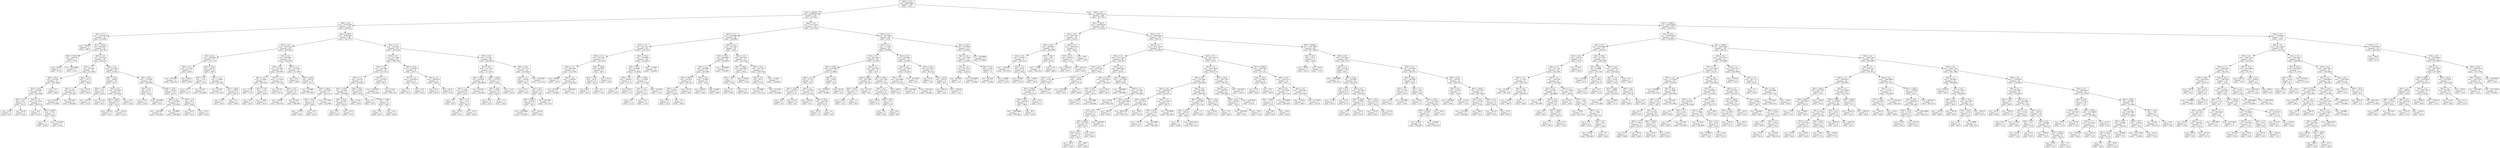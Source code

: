 digraph Tree {
node [shape=box] ;
0 [label="X[4] <= 2.0\nmse = 48006.6667\nsamples = 759\nvalue = 379.0"] ;
1 [label="X[1] <= 5500.0\nmse = 20280.0516\nsamples = 270\nvalue = 237.063"] ;
0 -> 1 [labeldistance=2.5, labelangle=45, headlabel="True"] ;
2 [label="X[0] <= 2.0\nmse = 7774.6767\nsamples = 151\nvalue = 340.8411"] ;
1 -> 2 ;
3 [label="X[1] <= 5.5\nmse = 1439.1093\nsamples = 53\nvalue = 413.8491"] ;
2 -> 3 ;
4 [label="mse = 380.25\nsamples = 2\nvalue = 288.5"] ;
3 -> 4 ;
5 [label="X[1] <= 550.0\nmse = 840.2976\nsamples = 51\nvalue = 418.7647"] ;
3 -> 5 ;
6 [label="X[5] <= 505.0\nmse = 2043.44\nsamples = 5\nvalue = 379.6"] ;
5 -> 6 ;
7 [label="mse = 90.25\nsamples = 2\nvalue = 416.5"] ;
6 -> 7 ;
8 [label="mse = 1832.6667\nsamples = 3\nvalue = 355.0"] ;
6 -> 8 ;
9 [label="X[3] <= 2.5\nmse = 524.6734\nsamples = 46\nvalue = 423.0217"] ;
5 -> 9 ;
10 [label="X[3] <= 1.5\nmse = 607.093\nsamples = 21\nvalue = 411.0476"] ;
9 -> 10 ;
11 [label="X[2] <= 55.0\nmse = 203.929\nsamples = 13\nvalue = 427.3846"] ;
10 -> 11 ;
12 [label="X[5] <= 55.0\nmse = 148.0496\nsamples = 11\nvalue = 423.6364"] ;
11 -> 12 ;
13 [label="X[2] <= 2.5\nmse = 24.5\nsamples = 4\nvalue = 415.0"] ;
12 -> 13 ;
14 [label="mse = 6.25\nsamples = 2\nvalue = 415.5"] ;
13 -> 14 ;
15 [label="mse = 42.25\nsamples = 2\nvalue = 414.5"] ;
13 -> 15 ;
16 [label="X[2] <= 1.5\nmse = 151.6735\nsamples = 7\nvalue = 428.5714"] ;
12 -> 16 ;
17 [label="mse = 16.0\nsamples = 2\nvalue = 413.0"] ;
16 -> 17 ;
18 [label="X[5] <= 550.0\nmse = 70.16\nsamples = 5\nvalue = 434.8"] ;
16 -> 18 ;
19 [label="mse = 1.0\nsamples = 2\nvalue = 436.0"] ;
18 -> 19 ;
20 [label="mse = 114.6667\nsamples = 3\nvalue = 434.0"] ;
18 -> 20 ;
21 [label="mse = 9.0\nsamples = 2\nvalue = 448.0"] ;
11 -> 21 ;
22 [label="X[2] <= 6.5\nmse = 123.75\nsamples = 8\nvalue = 384.5"] ;
10 -> 22 ;
23 [label="X[2] <= 1.5\nmse = 44.4722\nsamples = 6\nvalue = 379.1667"] ;
22 -> 23 ;
24 [label="mse = 8.2222\nsamples = 3\nvalue = 373.6667"] ;
23 -> 24 ;
25 [label="mse = 20.2222\nsamples = 3\nvalue = 384.6667"] ;
23 -> 25 ;
26 [label="mse = 20.25\nsamples = 2\nvalue = 400.5"] ;
22 -> 26 ;
27 [label="X[2] <= 2.5\nmse = 233.8336\nsamples = 25\nvalue = 433.08"] ;
9 -> 27 ;
28 [label="X[5] <= 55.0\nmse = 194.81\nsamples = 10\nvalue = 421.7"] ;
27 -> 28 ;
29 [label="X[2] <= 1.5\nmse = 152.5\nsamples = 4\nvalue = 429.0"] ;
28 -> 29 ;
30 [label="mse = 110.25\nsamples = 2\nvalue = 435.5"] ;
29 -> 30 ;
31 [label="mse = 110.25\nsamples = 2\nvalue = 422.5"] ;
29 -> 31 ;
32 [label="X[3] <= 4.5\nmse = 163.8056\nsamples = 6\nvalue = 416.8333"] ;
28 -> 32 ;
33 [label="X[5] <= 550.0\nmse = 226.25\nsamples = 4\nvalue = 414.5"] ;
32 -> 33 ;
34 [label="mse = 240.25\nsamples = 2\nvalue = 415.5"] ;
33 -> 34 ;
35 [label="mse = 210.25\nsamples = 2\nvalue = 413.5"] ;
33 -> 35 ;
36 [label="mse = 6.25\nsamples = 2\nvalue = 421.5"] ;
32 -> 36 ;
37 [label="X[5] <= 55.0\nmse = 115.9556\nsamples = 15\nvalue = 440.6667"] ;
27 -> 37 ;
38 [label="X[2] <= 6.5\nmse = 94.16\nsamples = 5\nvalue = 435.2"] ;
37 -> 38 ;
39 [label="mse = 0.25\nsamples = 2\nvalue = 438.5"] ;
38 -> 39 ;
40 [label="mse = 144.6667\nsamples = 3\nvalue = 433.0"] ;
38 -> 40 ;
41 [label="X[2] <= 55.0\nmse = 104.44\nsamples = 10\nvalue = 443.4"] ;
37 -> 41 ;
42 [label="X[3] <= 4.5\nmse = 139.5556\nsamples = 6\nvalue = 441.6667"] ;
41 -> 42 ;
43 [label="mse = 156.2222\nsamples = 3\nvalue = 434.6667"] ;
42 -> 43 ;
44 [label="mse = 24.8889\nsamples = 3\nvalue = 448.6667"] ;
42 -> 44 ;
45 [label="X[3] <= 4.5\nmse = 40.5\nsamples = 4\nvalue = 446.0"] ;
41 -> 45 ;
46 [label="mse = 20.25\nsamples = 2\nvalue = 451.5"] ;
45 -> 46 ;
47 [label="mse = 0.25\nsamples = 2\nvalue = 440.5"] ;
45 -> 47 ;
48 [label="X[1] <= 550.0\nmse = 6759.4337\nsamples = 98\nvalue = 301.3571"] ;
2 -> 48 ;
49 [label="X[1] <= 6.0\nmse = 2703.5222\nsamples = 44\nvalue = 369.5227"] ;
48 -> 49 ;
50 [label="X[2] <= 6.5\nmse = 1888.692\nsamples = 17\nvalue = 317.1176"] ;
49 -> 50 ;
51 [label="X[3] <= 2.5\nmse = 2115.84\nsamples = 5\nvalue = 366.6"] ;
50 -> 51 ;
52 [label="mse = 67.5556\nsamples = 3\nvalue = 340.3333"] ;
51 -> 52 ;
53 [label="mse = 2601.0\nsamples = 2\nvalue = 406.0"] ;
51 -> 53 ;
54 [label="X[2] <= 55.0\nmse = 348.75\nsamples = 12\nvalue = 296.5"] ;
50 -> 54 ;
55 [label="X[3] <= 2.5\nmse = 13.76\nsamples = 5\nvalue = 317.8"] ;
54 -> 55 ;
56 [label="mse = 9.0\nsamples = 2\nvalue = 315.0"] ;
55 -> 56 ;
57 [label="mse = 8.2222\nsamples = 3\nvalue = 319.6667"] ;
55 -> 57 ;
58 [label="X[1] <= 1.5\nmse = 32.4898\nsamples = 7\nvalue = 281.2857"] ;
54 -> 58 ;
59 [label="mse = 6.2222\nsamples = 3\nvalue = 275.3333"] ;
58 -> 59 ;
60 [label="X[5] <= 550.0\nmse = 5.6875\nsamples = 4\nvalue = 285.75"] ;
58 -> 60 ;
61 [label="mse = 0.25\nsamples = 2\nvalue = 283.5"] ;
60 -> 61 ;
62 [label="mse = 1.0\nsamples = 2\nvalue = 288.0"] ;
60 -> 62 ;
63 [label="X[2] <= 6.5\nmse = 398.6941\nsamples = 27\nvalue = 402.5185"] ;
49 -> 63 ;
64 [label="X[3] <= 2.5\nmse = 130.7822\nsamples = 15\nvalue = 390.4667"] ;
63 -> 64 ;
65 [label="X[2] <= 1.5\nmse = 25.3469\nsamples = 7\nvalue = 382.2857"] ;
64 -> 65 ;
66 [label="mse = 12.25\nsamples = 2\nvalue = 376.5"] ;
65 -> 66 ;
67 [label="X[1] <= 55.0\nmse = 11.84\nsamples = 5\nvalue = 384.6"] ;
65 -> 67 ;
68 [label="mse = 4.0\nsamples = 2\nvalue = 381.0"] ;
67 -> 68 ;
69 [label="mse = 2.6667\nsamples = 3\nvalue = 387.0"] ;
67 -> 69 ;
70 [label="X[2] <= 1.5\nmse = 113.2344\nsamples = 8\nvalue = 397.625"] ;
64 -> 70 ;
71 [label="mse = 42.25\nsamples = 2\nvalue = 381.5"] ;
70 -> 71 ;
72 [label="X[2] <= 2.5\nmse = 21.3333\nsamples = 6\nvalue = 403.0"] ;
70 -> 72 ;
73 [label="mse = 9.5556\nsamples = 3\nvalue = 399.3333"] ;
72 -> 73 ;
74 [label="mse = 6.2222\nsamples = 3\nvalue = 406.6667"] ;
72 -> 74 ;
75 [label="X[3] <= 1.5\nmse = 325.0764\nsamples = 12\nvalue = 417.5833"] ;
63 -> 75 ;
76 [label="mse = 25.0\nsamples = 2\nvalue = 398.0"] ;
75 -> 76 ;
77 [label="X[2] <= 55.0\nmse = 293.05\nsamples = 10\nvalue = 421.5"] ;
75 -> 77 ;
78 [label="mse = 14.8889\nsamples = 3\nvalue = 437.6667"] ;
77 -> 78 ;
79 [label="X[5] <= 550.0\nmse = 252.2449\nsamples = 7\nvalue = 414.5714"] ;
77 -> 79 ;
80 [label="X[5] <= 55.0\nmse = 72.25\nsamples = 4\nvalue = 408.5"] ;
79 -> 80 ;
81 [label="mse = 110.25\nsamples = 2\nvalue = 404.5"] ;
80 -> 81 ;
82 [label="mse = 2.25\nsamples = 2\nvalue = 412.5"] ;
80 -> 82 ;
83 [label="mse = 377.5556\nsamples = 3\nvalue = 422.6667"] ;
79 -> 83 ;
84 [label="X[3] <= 2.5\nmse = 3193.225\nsamples = 54\nvalue = 245.8148"] ;
48 -> 84 ;
85 [label="X[2] <= 6.5\nmse = 2723.3861\nsamples = 26\nvalue = 288.1923"] ;
84 -> 85 ;
86 [label="X[2] <= 2.5\nmse = 142.7562\nsamples = 18\nvalue = 257.7222"] ;
85 -> 86 ;
87 [label="X[3] <= 1.5\nmse = 32.4722\nsamples = 12\nvalue = 252.8333"] ;
86 -> 87 ;
88 [label="X[5] <= 550.0\nmse = 42.2222\nsamples = 6\nvalue = 255.6667"] ;
87 -> 88 ;
89 [label="X[5] <= 55.0\nmse = 28.1875\nsamples = 4\nvalue = 258.25"] ;
88 -> 89 ;
90 [label="mse = 25.0\nsamples = 2\nvalue = 259.0"] ;
89 -> 90 ;
91 [label="mse = 30.25\nsamples = 2\nvalue = 257.5"] ;
89 -> 91 ;
92 [label="mse = 30.25\nsamples = 2\nvalue = 250.5"] ;
88 -> 92 ;
93 [label="X[5] <= 55.0\nmse = 6.6667\nsamples = 6\nvalue = 250.0"] ;
87 -> 93 ;
94 [label="mse = 4.0\nsamples = 2\nvalue = 253.0"] ;
93 -> 94 ;
95 [label="X[5] <= 550.0\nmse = 1.25\nsamples = 4\nvalue = 248.5"] ;
93 -> 95 ;
96 [label="mse = 0.25\nsamples = 2\nvalue = 247.5"] ;
95 -> 96 ;
97 [label="mse = 0.25\nsamples = 2\nvalue = 249.5"] ;
95 -> 97 ;
98 [label="X[3] <= 1.5\nmse = 219.9167\nsamples = 6\nvalue = 267.5"] ;
86 -> 98 ;
99 [label="mse = 184.2222\nsamples = 3\nvalue = 278.6667"] ;
98 -> 99 ;
100 [label="mse = 6.2222\nsamples = 3\nvalue = 256.3333"] ;
98 -> 100 ;
101 [label="X[2] <= 55.0\nmse = 1740.6875\nsamples = 8\nvalue = 356.75"] ;
85 -> 101 ;
102 [label="X[3] <= 1.5\nmse = 1044.6875\nsamples = 4\nvalue = 324.75"] ;
101 -> 102 ;
103 [label="mse = 9.0\nsamples = 2\nvalue = 357.0"] ;
102 -> 103 ;
104 [label="mse = 0.25\nsamples = 2\nvalue = 292.5"] ;
102 -> 104 ;
105 [label="X[3] <= 1.5\nmse = 388.6875\nsamples = 4\nvalue = 388.75"] ;
101 -> 105 ;
106 [label="mse = 81.0\nsamples = 2\nvalue = 407.0"] ;
105 -> 106 ;
107 [label="mse = 30.25\nsamples = 2\nvalue = 370.5"] ;
105 -> 107 ;
108 [label="X[3] <= 4.5\nmse = 413.463\nsamples = 28\nvalue = 206.4643"] ;
84 -> 108 ;
109 [label="X[2] <= 6.5\nmse = 133.7156\nsamples = 15\nvalue = 217.5333"] ;
108 -> 109 ;
110 [label="X[5] <= 550.0\nmse = 64.5432\nsamples = 9\nvalue = 209.8889"] ;
109 -> 110 ;
111 [label="X[2] <= 1.5\nmse = 53.6667\nsamples = 6\nvalue = 207.0"] ;
110 -> 111 ;
112 [label="mse = 1.0\nsamples = 2\nvalue = 210.0"] ;
111 -> 112 ;
113 [label="X[2] <= 2.5\nmse = 73.25\nsamples = 4\nvalue = 205.5"] ;
111 -> 113 ;
114 [label="mse = 42.25\nsamples = 2\nvalue = 201.5"] ;
113 -> 114 ;
115 [label="mse = 72.25\nsamples = 2\nvalue = 209.5"] ;
113 -> 115 ;
116 [label="mse = 36.2222\nsamples = 3\nvalue = 215.6667"] ;
110 -> 116 ;
117 [label="X[5] <= 550.0\nmse = 18.3333\nsamples = 6\nvalue = 229.0"] ;
109 -> 117 ;
118 [label="X[2] <= 55.0\nmse = 12.1875\nsamples = 4\nvalue = 226.75"] ;
117 -> 118 ;
119 [label="mse = 2.25\nsamples = 2\nvalue = 223.5"] ;
118 -> 119 ;
120 [label="mse = 1.0\nsamples = 2\nvalue = 230.0"] ;
118 -> 120 ;
121 [label="mse = 0.25\nsamples = 2\nvalue = 233.5"] ;
117 -> 121 ;
122 [label="X[2] <= 55.0\nmse = 431.7515\nsamples = 13\nvalue = 193.6923"] ;
108 -> 122 ;
123 [label="X[2] <= 1.5\nmse = 320.89\nsamples = 10\nvalue = 188.1"] ;
122 -> 123 ;
124 [label="mse = 6.25\nsamples = 2\nvalue = 178.5"] ;
123 -> 124 ;
125 [label="X[2] <= 6.5\nmse = 370.75\nsamples = 8\nvalue = 190.5"] ;
123 -> 125 ;
126 [label="X[5] <= 550.0\nmse = 435.44\nsamples = 5\nvalue = 195.4"] ;
125 -> 126 ;
127 [label="mse = 602.8889\nsamples = 3\nvalue = 192.6667"] ;
126 -> 127 ;
128 [label="mse = 156.25\nsamples = 2\nvalue = 199.5"] ;
126 -> 128 ;
129 [label="mse = 156.2222\nsamples = 3\nvalue = 182.3333"] ;
125 -> 129 ;
130 [label="mse = 349.5556\nsamples = 3\nvalue = 212.3333"] ;
122 -> 130 ;
131 [label="X[0] <= 2.0\nmse = 5141.3276\nsamples = 119\nvalue = 105.3782"] ;
1 -> 131 ;
132 [label="X[3] <= 2.5\nmse = 1492.8802\nsamples = 59\nvalue = 168.9661"] ;
131 -> 132 ;
133 [label="X[3] <= 1.5\nmse = 439.3175\nsamples = 29\nvalue = 138.3103"] ;
132 -> 133 ;
134 [label="X[2] <= 6.5\nmse = 169.3156\nsamples = 15\nvalue = 155.1333"] ;
133 -> 134 ;
135 [label="X[2] <= 1.5\nmse = 188.2469\nsamples = 9\nvalue = 151.5556"] ;
134 -> 135 ;
136 [label="mse = 8.6667\nsamples = 3\nvalue = 163.0"] ;
135 -> 136 ;
137 [label="X[2] <= 2.5\nmse = 179.8056\nsamples = 6\nvalue = 145.8333"] ;
135 -> 137 ;
138 [label="mse = 8.2222\nsamples = 3\nvalue = 150.6667"] ;
137 -> 138 ;
139 [label="mse = 304.6667\nsamples = 3\nvalue = 141.0"] ;
137 -> 139 ;
140 [label="X[5] <= 550.0\nmse = 92.9167\nsamples = 6\nvalue = 160.5"] ;
134 -> 140 ;
141 [label="X[2] <= 55.0\nmse = 54.25\nsamples = 4\nvalue = 165.5"] ;
140 -> 141 ;
142 [label="mse = 64.0\nsamples = 2\nvalue = 161.0"] ;
141 -> 142 ;
143 [label="mse = 4.0\nsamples = 2\nvalue = 170.0"] ;
141 -> 143 ;
144 [label="mse = 20.25\nsamples = 2\nvalue = 150.5"] ;
140 -> 144 ;
145 [label="X[2] <= 55.0\nmse = 100.4898\nsamples = 14\nvalue = 120.2857"] ;
133 -> 145 ;
146 [label="X[5] <= 55.0\nmse = 29.9669\nsamples = 11\nvalue = 115.8182"] ;
145 -> 146 ;
147 [label="X[2] <= 2.5\nmse = 28.6875\nsamples = 4\nvalue = 117.75"] ;
146 -> 147 ;
148 [label="mse = 1.0\nsamples = 2\nvalue = 118.0"] ;
147 -> 148 ;
149 [label="mse = 56.25\nsamples = 2\nvalue = 117.5"] ;
147 -> 149 ;
150 [label="X[5] <= 550.0\nmse = 27.3469\nsamples = 7\nvalue = 114.7143"] ;
146 -> 150 ;
151 [label="X[2] <= 2.5\nmse = 21.1875\nsamples = 4\nvalue = 115.25"] ;
150 -> 151 ;
152 [label="mse = 4.0\nsamples = 2\nvalue = 111.0"] ;
151 -> 152 ;
153 [label="mse = 2.25\nsamples = 2\nvalue = 119.5"] ;
151 -> 153 ;
154 [label="mse = 34.6667\nsamples = 3\nvalue = 114.0"] ;
150 -> 154 ;
155 [label="mse = 17.5556\nsamples = 3\nvalue = 136.6667"] ;
145 -> 155 ;
156 [label="X[3] <= 4.5\nmse = 724.7067\nsamples = 30\nvalue = 198.6"] ;
132 -> 156 ;
157 [label="X[2] <= 55.0\nmse = 288.6489\nsamples = 15\nvalue = 181.8667"] ;
156 -> 157 ;
158 [label="X[2] <= 2.5\nmse = 60.8889\nsamples = 12\nvalue = 187.6667"] ;
157 -> 158 ;
159 [label="X[5] <= 550.0\nmse = 49.2222\nsamples = 6\nvalue = 182.3333"] ;
158 -> 159 ;
160 [label="X[2] <= 1.5\nmse = 8.6875\nsamples = 4\nvalue = 178.25"] ;
159 -> 160 ;
161 [label="mse = 2.25\nsamples = 2\nvalue = 176.5"] ;
160 -> 161 ;
162 [label="mse = 9.0\nsamples = 2\nvalue = 180.0"] ;
160 -> 162 ;
163 [label="mse = 30.25\nsamples = 2\nvalue = 190.5"] ;
159 -> 163 ;
164 [label="X[2] <= 6.5\nmse = 15.6667\nsamples = 6\nvalue = 193.0"] ;
158 -> 164 ;
165 [label="mse = 4.6667\nsamples = 3\nvalue = 190.0"] ;
164 -> 165 ;
166 [label="mse = 8.6667\nsamples = 3\nvalue = 196.0"] ;
164 -> 166 ;
167 [label="mse = 526.8889\nsamples = 3\nvalue = 158.6667"] ;
157 -> 167 ;
168 [label="X[2] <= 2.5\nmse = 600.7556\nsamples = 15\nvalue = 215.3333"] ;
156 -> 168 ;
169 [label="X[5] <= 550.0\nmse = 543.6667\nsamples = 6\nvalue = 194.0"] ;
168 -> 169 ;
170 [label="X[5] <= 55.0\nmse = 3.5\nsamples = 4\nvalue = 204.0"] ;
169 -> 170 ;
171 [label="mse = 0.25\nsamples = 2\nvalue = 202.5"] ;
170 -> 171 ;
172 [label="mse = 2.25\nsamples = 2\nvalue = 205.5"] ;
170 -> 172 ;
173 [label="mse = 1024.0\nsamples = 2\nvalue = 174.0"] ;
169 -> 173 ;
174 [label="X[2] <= 55.0\nmse = 133.1358\nsamples = 9\nvalue = 229.5556"] ;
168 -> 174 ;
175 [label="X[2] <= 6.5\nmse = 48.25\nsamples = 6\nvalue = 222.5"] ;
174 -> 175 ;
176 [label="mse = 22.8889\nsamples = 3\nvalue = 219.3333"] ;
175 -> 176 ;
177 [label="mse = 53.5556\nsamples = 3\nvalue = 225.6667"] ;
175 -> 177 ;
178 [label="mse = 4.2222\nsamples = 3\nvalue = 243.6667"] ;
174 -> 178 ;
179 [label="X[3] <= 4.5\nmse = 843.1608\nsamples = 60\nvalue = 42.85"] ;
131 -> 179 ;
180 [label="X[3] <= 2.5\nmse = 715.598\nsamples = 45\nvalue = 48.8444"] ;
179 -> 180 ;
181 [label="X[3] <= 1.5\nmse = 602.3822\nsamples = 30\nvalue = 52.5333"] ;
180 -> 181 ;
182 [label="X[5] <= 550.0\nmse = 576.1956\nsamples = 15\nvalue = 43.0667"] ;
181 -> 182 ;
183 [label="X[2] <= 2.5\nmse = 677.29\nsamples = 10\nvalue = 49.9"] ;
182 -> 183 ;
184 [label="X[5] <= 55.0\nmse = 128.1875\nsamples = 4\nvalue = 32.75"] ;
183 -> 184 ;
185 [label="mse = 64.0\nsamples = 2\nvalue = 41.0"] ;
184 -> 185 ;
186 [label="mse = 56.25\nsamples = 2\nvalue = 24.5"] ;
184 -> 186 ;
187 [label="X[2] <= 6.5\nmse = 716.5556\nsamples = 6\nvalue = 61.3333"] ;
183 -> 187 ;
188 [label="mse = 240.25\nsamples = 2\nvalue = 92.5"] ;
187 -> 188 ;
189 [label="X[2] <= 55.0\nmse = 226.1875\nsamples = 4\nvalue = 45.75"] ;
187 -> 189 ;
190 [label="mse = 42.25\nsamples = 2\nvalue = 31.5"] ;
189 -> 190 ;
191 [label="mse = 4.0\nsamples = 2\nvalue = 60.0"] ;
189 -> 191 ;
192 [label="X[2] <= 6.5\nmse = 93.84\nsamples = 5\nvalue = 29.4"] ;
182 -> 192 ;
193 [label="mse = 69.5556\nsamples = 3\nvalue = 32.6667"] ;
192 -> 193 ;
194 [label="mse = 90.25\nsamples = 2\nvalue = 24.5"] ;
192 -> 194 ;
195 [label="X[2] <= 2.5\nmse = 449.3333\nsamples = 15\nvalue = 62.0"] ;
181 -> 195 ;
196 [label="X[5] <= 550.0\nmse = 456.1389\nsamples = 6\nvalue = 69.1667"] ;
195 -> 196 ;
197 [label="X[5] <= 55.0\nmse = 122.75\nsamples = 4\nvalue = 81.5"] ;
196 -> 197 ;
198 [label="mse = 100.0\nsamples = 2\nvalue = 73.0"] ;
197 -> 198 ;
199 [label="mse = 1.0\nsamples = 2\nvalue = 90.0"] ;
197 -> 199 ;
200 [label="mse = 210.25\nsamples = 2\nvalue = 44.5"] ;
196 -> 200 ;
201 [label="X[5] <= 550.0\nmse = 387.7284\nsamples = 9\nvalue = 57.2222"] ;
195 -> 201 ;
202 [label="X[2] <= 6.5\nmse = 112.5556\nsamples = 6\nvalue = 54.3333"] ;
201 -> 202 ;
203 [label="mse = 100.0\nsamples = 2\nvalue = 61.0"] ;
202 -> 203 ;
204 [label="X[2] <= 55.0\nmse = 85.5\nsamples = 4\nvalue = 51.0"] ;
202 -> 204 ;
205 [label="mse = 9.0\nsamples = 2\nvalue = 44.0"] ;
204 -> 205 ;
206 [label="mse = 64.0\nsamples = 2\nvalue = 58.0"] ;
204 -> 206 ;
207 [label="mse = 888.0\nsamples = 3\nvalue = 63.0"] ;
201 -> 207 ;
208 [label="X[2] <= 6.5\nmse = 860.3822\nsamples = 15\nvalue = 41.4667"] ;
180 -> 208 ;
209 [label="X[2] <= 2.5\nmse = 537.7284\nsamples = 9\nvalue = 30.2222"] ;
208 -> 209 ;
210 [label="X[2] <= 1.5\nmse = 645.8889\nsamples = 6\nvalue = 35.3333"] ;
209 -> 210 ;
211 [label="mse = 650.6667\nsamples = 3\nvalue = 21.0"] ;
210 -> 211 ;
212 [label="mse = 230.2222\nsamples = 3\nvalue = 49.6667"] ;
210 -> 212 ;
213 [label="mse = 164.6667\nsamples = 3\nvalue = 20.0"] ;
209 -> 213 ;
214 [label="X[5] <= 55.0\nmse = 870.2222\nsamples = 6\nvalue = 58.3333"] ;
208 -> 214 ;
215 [label="mse = 64.0\nsamples = 2\nvalue = 78.0"] ;
214 -> 215 ;
216 [label="X[2] <= 55.0\nmse = 983.25\nsamples = 4\nvalue = 48.5"] ;
214 -> 216 ;
217 [label="mse = 506.25\nsamples = 2\nvalue = 38.5"] ;
216 -> 217 ;
218 [label="mse = 1260.25\nsamples = 2\nvalue = 58.5"] ;
216 -> 218 ;
219 [label="X[2] <= 55.0\nmse = 794.6489\nsamples = 15\nvalue = 24.8667"] ;
179 -> 219 ;
220 [label="X[2] <= 2.5\nmse = 347.1389\nsamples = 12\nvalue = 15.1667"] ;
219 -> 220 ;
221 [label="X[2] <= 1.5\nmse = 534.4722\nsamples = 6\nvalue = 22.8333"] ;
220 -> 221 ;
222 [label="mse = 60.6667\nsamples = 3\nvalue = 13.0"] ;
221 -> 222 ;
223 [label="mse = 814.8889\nsamples = 3\nvalue = 32.6667"] ;
221 -> 223 ;
224 [label="X[2] <= 6.5\nmse = 42.25\nsamples = 6\nvalue = 7.5"] ;
220 -> 224 ;
225 [label="mse = 28.2222\nsamples = 3\nvalue = 12.6667"] ;
224 -> 225 ;
226 [label="mse = 2.8889\nsamples = 3\nvalue = 2.3333"] ;
224 -> 226 ;
227 [label="mse = 702.8889\nsamples = 3\nvalue = 63.6667"] ;
219 -> 227 ;
228 [label="X[0] <= 2.0\nmse = 46050.3354\nsamples = 489\nvalue = 457.3701"] ;
0 -> 228 [labeldistance=2.5, labelangle=-45, headlabel="False"] ;
229 [label="X[1] <= 550.0\nmse = 16849.0554\nsamples = 165\nvalue = 573.4182"] ;
228 -> 229 ;
230 [label="X[1] <= 6.0\nmse = 6247.1875\nsamples = 20\nvalue = 336.25"] ;
229 -> 230 ;
231 [label="X[2] <= 55.0\nmse = 389.0663\nsamples = 14\nvalue = 290.9286"] ;
230 -> 231 ;
232 [label="X[2] <= 5.5\nmse = 116.9877\nsamples = 9\nvalue = 304.1111"] ;
231 -> 232 ;
233 [label="mse = 156.2222\nsamples = 3\nvalue = 315.3333"] ;
232 -> 233 ;
234 [label="X[3] <= 3.5\nmse = 2.9167\nsamples = 6\nvalue = 298.5"] ;
232 -> 234 ;
235 [label="mse = 0.6667\nsamples = 3\nvalue = 297.0"] ;
234 -> 235 ;
236 [label="mse = 0.6667\nsamples = 3\nvalue = 300.0"] ;
234 -> 236 ;
237 [label="X[5] <= 55.0\nmse = 2.96\nsamples = 5\nvalue = 267.2"] ;
231 -> 237 ;
238 [label="mse = 1.5556\nsamples = 3\nvalue = 266.3333"] ;
237 -> 238 ;
239 [label="mse = 2.25\nsamples = 2\nvalue = 268.5"] ;
237 -> 239 ;
240 [label="X[4] <= 4.5\nmse = 3940.3333\nsamples = 6\nvalue = 442.0"] ;
230 -> 240 ;
241 [label="X[3] <= 2.5\nmse = 2909.25\nsamples = 4\nvalue = 473.5"] ;
240 -> 241 ;
242 [label="mse = 1056.25\nsamples = 2\nvalue = 507.5"] ;
241 -> 242 ;
243 [label="mse = 2450.25\nsamples = 2\nvalue = 439.5"] ;
241 -> 243 ;
244 [label="mse = 49.0\nsamples = 2\nvalue = 379.0"] ;
240 -> 244 ;
245 [label="X[3] <= 4.5\nmse = 9482.8035\nsamples = 145\nvalue = 606.131"] ;
229 -> 245 ;
246 [label="X[4] <= 4.5\nmse = 9591.1083\nsamples = 97\nvalue = 570.5876"] ;
245 -> 246 ;
247 [label="X[3] <= 1.5\nmse = 7325.1494\nsamples = 40\nvalue = 508.725"] ;
246 -> 247 ;
248 [label="X[2] <= 6.5\nmse = 1389.7067\nsamples = 15\nvalue = 580.4"] ;
247 -> 248 ;
249 [label="X[2] <= 2.5\nmse = 715.61\nsamples = 10\nvalue = 559.7"] ;
248 -> 249 ;
250 [label="X[5] <= 550.0\nmse = 884.8163\nsamples = 7\nvalue = 553.5714"] ;
249 -> 250 ;
251 [label="X[5] <= 55.0\nmse = 1056.24\nsamples = 5\nvalue = 546.4"] ;
250 -> 251 ;
252 [label="mse = 1546.8889\nsamples = 3\nvalue = 554.6667"] ;
251 -> 252 ;
253 [label="mse = 64.0\nsamples = 2\nvalue = 534.0"] ;
251 -> 253 ;
254 [label="mse = 6.25\nsamples = 2\nvalue = 571.5"] ;
250 -> 254 ;
255 [label="mse = 28.6667\nsamples = 3\nvalue = 574.0"] ;
249 -> 255 ;
256 [label="X[2] <= 55.0\nmse = 166.96\nsamples = 5\nvalue = 621.8"] ;
248 -> 256 ;
257 [label="mse = 252.6667\nsamples = 3\nvalue = 619.0"] ;
256 -> 257 ;
258 [label="mse = 9.0\nsamples = 2\nvalue = 626.0"] ;
256 -> 258 ;
259 [label="X[3] <= 2.5\nmse = 5954.6016\nsamples = 25\nvalue = 465.72"] ;
247 -> 259 ;
260 [label="X[2] <= 51.5\nmse = 4163.6327\nsamples = 7\nvalue = 367.2857"] ;
259 -> 260 ;
261 [label="X[5] <= 55.0\nmse = 203.44\nsamples = 5\nvalue = 327.4"] ;
260 -> 261 ;
262 [label="mse = 156.25\nsamples = 2\nvalue = 316.5"] ;
261 -> 262 ;
263 [label="mse = 102.8889\nsamples = 3\nvalue = 334.6667"] ;
261 -> 263 ;
264 [label="mse = 144.0\nsamples = 2\nvalue = 467.0"] ;
260 -> 264 ;
265 [label="X[1] <= 5500.0\nmse = 1417.6667\nsamples = 18\nvalue = 504.0"] ;
259 -> 265 ;
266 [label="mse = 206.8889\nsamples = 3\nvalue = 564.6667"] ;
265 -> 266 ;
267 [label="X[2] <= 1.5\nmse = 776.5156\nsamples = 15\nvalue = 491.8667"] ;
265 -> 267 ;
268 [label="mse = 8.2222\nsamples = 3\nvalue = 462.3333"] ;
267 -> 268 ;
269 [label="X[2] <= 55.0\nmse = 696.0208\nsamples = 12\nvalue = 499.25"] ;
267 -> 269 ;
270 [label="X[2] <= 6.5\nmse = 709.1111\nsamples = 9\nvalue = 504.0"] ;
269 -> 270 ;
271 [label="X[5] <= 550.0\nmse = 592.3333\nsamples = 6\nvalue = 497.0"] ;
270 -> 271 ;
272 [label="X[2] <= 2.5\nmse = 497.25\nsamples = 4\nvalue = 503.5"] ;
271 -> 272 ;
273 [label="mse = 225.0\nsamples = 2\nvalue = 519.0"] ;
272 -> 273 ;
274 [label="mse = 289.0\nsamples = 2\nvalue = 488.0"] ;
272 -> 274 ;
275 [label="mse = 529.0\nsamples = 2\nvalue = 484.0"] ;
271 -> 275 ;
276 [label="mse = 648.6667\nsamples = 3\nvalue = 518.0"] ;
270 -> 276 ;
277 [label="mse = 386.0\nsamples = 3\nvalue = 485.0"] ;
269 -> 277 ;
278 [label="X[3] <= 2.5\nmse = 6611.0175\nsamples = 57\nvalue = 614.0"] ;
246 -> 278 ;
279 [label="X[3] <= 1.5\nmse = 2414.7666\nsamples = 39\nvalue = 658.7179"] ;
278 -> 279 ;
280 [label="X[2] <= 6.5\nmse = 1181.9941\nsamples = 26\nvalue = 634.9231"] ;
279 -> 280 ;
281 [label="X[4] <= 9.0\nmse = 1096.6582\nsamples = 14\nvalue = 623.3571"] ;
280 -> 281 ;
282 [label="X[5] <= 550.0\nmse = 641.4722\nsamples = 6\nvalue = 608.1667"] ;
281 -> 282 ;
283 [label="mse = 800.2222\nsamples = 3\nvalue = 597.3333"] ;
282 -> 283 ;
284 [label="mse = 248.0\nsamples = 3\nvalue = 619.0"] ;
282 -> 284 ;
285 [label="X[2] <= 2.5\nmse = 1135.1875\nsamples = 8\nvalue = 634.75"] ;
281 -> 285 ;
286 [label="X[5] <= 55.0\nmse = 1182.24\nsamples = 5\nvalue = 642.6"] ;
285 -> 286 ;
287 [label="mse = 756.25\nsamples = 2\nvalue = 672.5"] ;
286 -> 287 ;
288 [label="mse = 472.8889\nsamples = 3\nvalue = 622.6667"] ;
286 -> 288 ;
289 [label="mse = 782.8889\nsamples = 3\nvalue = 621.6667"] ;
285 -> 289 ;
290 [label="X[4] <= 9.0\nmse = 943.4097\nsamples = 12\nvalue = 648.4167"] ;
280 -> 290 ;
291 [label="X[5] <= 550.0\nmse = 1199.3469\nsamples = 7\nvalue = 635.7143"] ;
290 -> 291 ;
292 [label="X[5] <= 55.0\nmse = 1594.16\nsamples = 5\nvalue = 630.8"] ;
291 -> 292 ;
293 [label="mse = 4.0\nsamples = 2\nvalue = 636.0"] ;
292 -> 293 ;
294 [label="mse = 2624.2222\nsamples = 3\nvalue = 627.3333"] ;
292 -> 294 ;
295 [label="mse = 1.0\nsamples = 2\nvalue = 648.0"] ;
291 -> 295 ;
296 [label="X[5] <= 55.0\nmse = 42.96\nsamples = 5\nvalue = 666.2"] ;
290 -> 296 ;
297 [label="mse = 20.25\nsamples = 2\nvalue = 672.5"] ;
296 -> 297 ;
298 [label="mse = 14.0\nsamples = 3\nvalue = 662.0"] ;
296 -> 298 ;
299 [label="X[2] <= 55.0\nmse = 1483.1361\nsamples = 13\nvalue = 706.3077"] ;
279 -> 299 ;
300 [label="X[2] <= 2.5\nmse = 1380.9877\nsamples = 9\nvalue = 691.8889"] ;
299 -> 300 ;
301 [label="X[4] <= 9.0\nmse = 586.96\nsamples = 5\nvalue = 709.2"] ;
300 -> 301 ;
302 [label="mse = 466.6667\nsamples = 3\nvalue = 706.0"] ;
301 -> 302 ;
303 [label="mse = 729.0\nsamples = 2\nvalue = 714.0"] ;
301 -> 303 ;
304 [label="mse = 1530.6875\nsamples = 4\nvalue = 670.25"] ;
300 -> 304 ;
305 [label="mse = 192.6875\nsamples = 4\nvalue = 738.75"] ;
299 -> 305 ;
306 [label="X[1] <= 5500.0\nmse = 1982.7654\nsamples = 18\nvalue = 517.1111"] ;
278 -> 306 ;
307 [label="X[2] <= 55.0\nmse = 519.6875\nsamples = 4\nvalue = 568.25"] ;
306 -> 307 ;
308 [label="mse = 0.25\nsamples = 2\nvalue = 590.5"] ;
307 -> 308 ;
309 [label="mse = 49.0\nsamples = 2\nvalue = 546.0"] ;
307 -> 309 ;
310 [label="X[4] <= 9.0\nmse = 1440.1071\nsamples = 14\nvalue = 502.5"] ;
306 -> 310 ;
311 [label="X[2] <= 6.5\nmse = 507.9184\nsamples = 7\nvalue = 481.7143"] ;
310 -> 311 ;
312 [label="X[5] <= 550.0\nmse = 237.5\nsamples = 4\nvalue = 472.0"] ;
311 -> 312 ;
313 [label="mse = 64.0\nsamples = 2\nvalue = 461.0"] ;
312 -> 313 ;
314 [label="mse = 169.0\nsamples = 2\nvalue = 483.0"] ;
312 -> 314 ;
315 [label="mse = 574.8889\nsamples = 3\nvalue = 494.6667"] ;
311 -> 315 ;
316 [label="X[2] <= 2.0\nmse = 1508.2041\nsamples = 7\nvalue = 523.2857"] ;
310 -> 316 ;
317 [label="mse = 1638.0\nsamples = 3\nvalue = 498.0"] ;
316 -> 317 ;
318 [label="mse = 571.6875\nsamples = 4\nvalue = 542.25"] ;
316 -> 318 ;
319 [label="X[1] <= 5500.0\nmse = 1551.7899\nsamples = 48\nvalue = 677.9583"] ;
245 -> 319 ;
320 [label="X[2] <= 51.5\nmse = 270.5\nsamples = 4\nvalue = 592.0"] ;
319 -> 320 ;
321 [label="mse = 30.25\nsamples = 2\nvalue = 607.5"] ;
320 -> 321 ;
322 [label="mse = 30.25\nsamples = 2\nvalue = 576.5"] ;
320 -> 322 ;
323 [label="X[4] <= 4.5\nmse = 935.4938\nsamples = 44\nvalue = 685.7727"] ;
319 -> 323 ;
324 [label="X[2] <= 1.5\nmse = 678.56\nsamples = 15\nvalue = 657.2"] ;
323 -> 324 ;
325 [label="mse = 1088.8889\nsamples = 3\nvalue = 636.3333"] ;
324 -> 325 ;
326 [label="X[5] <= 55.0\nmse = 439.9097\nsamples = 12\nvalue = 662.4167"] ;
324 -> 326 ;
327 [label="X[2] <= 6.5\nmse = 612.25\nsamples = 4\nvalue = 647.5"] ;
326 -> 327 ;
328 [label="mse = 72.25\nsamples = 2\nvalue = 623.5"] ;
327 -> 328 ;
329 [label="mse = 0.25\nsamples = 2\nvalue = 671.5"] ;
327 -> 329 ;
330 [label="X[2] <= 6.5\nmse = 186.8594\nsamples = 8\nvalue = 669.875"] ;
326 -> 330 ;
331 [label="X[5] <= 550.0\nmse = 40.6875\nsamples = 4\nvalue = 677.25"] ;
330 -> 331 ;
332 [label="mse = 36.0\nsamples = 2\nvalue = 680.0"] ;
331 -> 332 ;
333 [label="mse = 30.25\nsamples = 2\nvalue = 674.5"] ;
331 -> 333 ;
334 [label="X[2] <= 55.0\nmse = 224.25\nsamples = 4\nvalue = 662.5"] ;
330 -> 334 ;
335 [label="mse = 110.25\nsamples = 2\nvalue = 654.5"] ;
334 -> 335 ;
336 [label="mse = 210.25\nsamples = 2\nvalue = 670.5"] ;
334 -> 336 ;
337 [label="X[4] <= 9.0\nmse = 427.6956\nsamples = 29\nvalue = 700.5517"] ;
323 -> 337 ;
338 [label="X[5] <= 55.0\nmse = 194.8267\nsamples = 15\nvalue = 706.8"] ;
337 -> 338 ;
339 [label="X[2] <= 2.5\nmse = 317.84\nsamples = 5\nvalue = 702.4"] ;
338 -> 339 ;
340 [label="mse = 12.25\nsamples = 2\nvalue = 692.5"] ;
339 -> 340 ;
341 [label="mse = 412.6667\nsamples = 3\nvalue = 709.0"] ;
339 -> 341 ;
342 [label="X[2] <= 1.5\nmse = 118.8\nsamples = 10\nvalue = 709.0"] ;
338 -> 342 ;
343 [label="mse = 90.25\nsamples = 2\nvalue = 717.5"] ;
342 -> 343 ;
344 [label="X[2] <= 55.0\nmse = 103.3594\nsamples = 8\nvalue = 706.875"] ;
342 -> 344 ;
345 [label="X[5] <= 550.0\nmse = 35.9167\nsamples = 6\nvalue = 703.5"] ;
344 -> 345 ;
346 [label="mse = 8.2222\nsamples = 3\nvalue = 698.6667"] ;
345 -> 346 ;
347 [label="mse = 16.8889\nsamples = 3\nvalue = 708.3333"] ;
345 -> 347 ;
348 [label="mse = 169.0\nsamples = 2\nvalue = 717.0"] ;
344 -> 348 ;
349 [label="X[5] <= 55.0\nmse = 590.551\nsamples = 14\nvalue = 693.8571"] ;
337 -> 349 ;
350 [label="X[2] <= 6.5\nmse = 421.84\nsamples = 5\nvalue = 705.4"] ;
349 -> 350 ;
351 [label="mse = 304.6667\nsamples = 3\nvalue = 694.0"] ;
350 -> 351 ;
352 [label="mse = 110.25\nsamples = 2\nvalue = 722.5"] ;
350 -> 352 ;
353 [label="X[5] <= 550.0\nmse = 569.1358\nsamples = 9\nvalue = 687.4444"] ;
349 -> 353 ;
354 [label="X[2] <= 6.5\nmse = 597.84\nsamples = 5\nvalue = 678.6"] ;
353 -> 354 ;
355 [label="mse = 116.2222\nsamples = 3\nvalue = 663.6667"] ;
354 -> 355 ;
356 [label="mse = 484.0\nsamples = 2\nvalue = 701.0"] ;
354 -> 356 ;
357 [label="X[2] <= 6.5\nmse = 313.25\nsamples = 4\nvalue = 698.5"] ;
353 -> 357 ;
358 [label="mse = 342.25\nsamples = 2\nvalue = 709.5"] ;
357 -> 358 ;
359 [label="mse = 42.25\nsamples = 2\nvalue = 687.5"] ;
357 -> 359 ;
360 [label="X[1] <= 5500.0\nmse = 50570.4509\nsamples = 324\nvalue = 398.2716"] ;
228 -> 360 ;
361 [label="X[1] <= 55.0\nmse = 19559.0244\nsamples = 210\nvalue = 536.8476"] ;
360 -> 361 ;
362 [label="X[2] <= 6.5\nmse = 2616.4829\nsamples = 51\nvalue = 339.2157"] ;
361 -> 362 ;
363 [label="X[1] <= 6.0\nmse = 2342.75\nsamples = 32\nvalue = 363.5"] ;
362 -> 363 ;
364 [label="X[2] <= 1.5\nmse = 167.1156\nsamples = 30\nvalue = 351.4667"] ;
363 -> 364 ;
365 [label="X[3] <= 2.5\nmse = 21.3333\nsamples = 9\nvalue = 364.3333"] ;
364 -> 365 ;
366 [label="mse = 8.2222\nsamples = 3\nvalue = 359.3333"] ;
365 -> 366 ;
367 [label="X[4] <= 9.0\nmse = 9.1389\nsamples = 6\nvalue = 366.8333"] ;
365 -> 367 ;
368 [label="mse = 2.1875\nsamples = 4\nvalue = 368.75"] ;
367 -> 368 ;
369 [label="mse = 1.0\nsamples = 2\nvalue = 363.0"] ;
367 -> 369 ;
370 [label="X[2] <= 2.5\nmse = 128.2358\nsamples = 21\nvalue = 345.9524"] ;
364 -> 370 ;
371 [label="X[3] <= 2.5\nmse = 26.7654\nsamples = 9\nvalue = 350.8889"] ;
370 -> 371 ;
372 [label="mse = 1.5556\nsamples = 3\nvalue = 345.6667"] ;
371 -> 372 ;
373 [label="X[4] <= 4.5\nmse = 18.9167\nsamples = 6\nvalue = 353.5"] ;
371 -> 373 ;
374 [label="mse = 4.0\nsamples = 2\nvalue = 359.0"] ;
373 -> 374 ;
375 [label="X[5] <= 550.0\nmse = 3.6875\nsamples = 4\nvalue = 350.75"] ;
373 -> 375 ;
376 [label="mse = 1.0\nsamples = 2\nvalue = 349.0"] ;
375 -> 376 ;
377 [label="mse = 0.25\nsamples = 2\nvalue = 352.5"] ;
375 -> 377 ;
378 [label="X[3] <= 1.5\nmse = 172.3542\nsamples = 12\nvalue = 342.25"] ;
370 -> 378 ;
379 [label="mse = 676.0\nsamples = 2\nvalue = 358.0"] ;
378 -> 379 ;
380 [label="X[3] <= 2.5\nmse = 12.09\nsamples = 10\nvalue = 339.1"] ;
378 -> 380 ;
381 [label="mse = 1.5556\nsamples = 3\nvalue = 335.3333"] ;
380 -> 381 ;
382 [label="X[3] <= 4.5\nmse = 7.9184\nsamples = 7\nvalue = 340.7143"] ;
380 -> 382 ;
383 [label="mse = 2.25\nsamples = 2\nvalue = 343.5"] ;
382 -> 383 ;
384 [label="X[4] <= 9.0\nmse = 5.84\nsamples = 5\nvalue = 339.6"] ;
382 -> 384 ;
385 [label="mse = 4.2222\nsamples = 3\nvalue = 340.6667"] ;
384 -> 385 ;
386 [label="mse = 4.0\nsamples = 2\nvalue = 338.0"] ;
384 -> 386 ;
387 [label="mse = 225.0\nsamples = 2\nvalue = 544.0"] ;
363 -> 387 ;
388 [label="X[2] <= 55.0\nmse = 411.4792\nsamples = 19\nvalue = 298.3158"] ;
362 -> 388 ;
389 [label="X[5] <= 55.0\nmse = 16.4898\nsamples = 7\nvalue = 319.7143"] ;
388 -> 389 ;
390 [label="mse = 12.6667\nsamples = 3\nvalue = 317.0"] ;
389 -> 390 ;
391 [label="X[3] <= 2.5\nmse = 9.6875\nsamples = 4\nvalue = 321.75"] ;
389 -> 391 ;
392 [label="mse = 2.25\nsamples = 2\nvalue = 322.5"] ;
391 -> 392 ;
393 [label="mse = 16.0\nsamples = 2\nvalue = 321.0"] ;
391 -> 393 ;
394 [label="X[1] <= 6.0\nmse = 218.9722\nsamples = 12\nvalue = 285.8333"] ;
388 -> 394 ;
395 [label="X[1] <= 1.5\nmse = 42.56\nsamples = 10\nvalue = 279.8"] ;
394 -> 395 ;
396 [label="X[5] <= 550.0\nmse = 6.8056\nsamples = 6\nvalue = 274.8333"] ;
395 -> 396 ;
397 [label="mse = 1.5556\nsamples = 3\nvalue = 272.6667"] ;
396 -> 397 ;
398 [label="mse = 2.6667\nsamples = 3\nvalue = 277.0"] ;
396 -> 398 ;
399 [label="X[4] <= 9.0\nmse = 3.6875\nsamples = 4\nvalue = 287.25"] ;
395 -> 399 ;
400 [label="mse = 1.0\nsamples = 2\nvalue = 289.0"] ;
399 -> 400 ;
401 [label="mse = 0.25\nsamples = 2\nvalue = 285.5"] ;
399 -> 401 ;
402 [label="mse = 9.0\nsamples = 2\nvalue = 316.0"] ;
394 -> 402 ;
403 [label="X[1] <= 550.0\nmse = 8446.7982\nsamples = 159\nvalue = 600.239"] ;
361 -> 403 ;
404 [label="X[4] <= 9.0\nmse = 2523.9178\nsamples = 61\nvalue = 530.9836"] ;
403 -> 404 ;
405 [label="X[3] <= 1.5\nmse = 1167.3444\nsamples = 50\nvalue = 515.34"] ;
404 -> 405 ;
406 [label="X[2] <= 1.5\nmse = 137.2344\nsamples = 16\nvalue = 479.875"] ;
405 -> 406 ;
407 [label="mse = 16.8889\nsamples = 3\nvalue = 463.3333"] ;
406 -> 407 ;
408 [label="X[2] <= 55.0\nmse = 87.2899\nsamples = 13\nvalue = 483.6923"] ;
406 -> 408 ;
409 [label="X[2] <= 2.5\nmse = 93.25\nsamples = 10\nvalue = 485.5"] ;
408 -> 409 ;
410 [label="mse = 81.0\nsamples = 2\nvalue = 476.0"] ;
409 -> 410 ;
411 [label="X[2] <= 6.5\nmse = 68.1094\nsamples = 8\nvalue = 487.875"] ;
409 -> 411 ;
412 [label="X[4] <= 4.5\nmse = 77.1875\nsamples = 4\nvalue = 485.25"] ;
411 -> 412 ;
413 [label="mse = 81.0\nsamples = 2\nvalue = 486.0"] ;
412 -> 413 ;
414 [label="mse = 72.25\nsamples = 2\nvalue = 484.5"] ;
412 -> 414 ;
415 [label="X[5] <= 550.0\nmse = 45.25\nsamples = 4\nvalue = 490.5"] ;
411 -> 415 ;
416 [label="mse = 42.25\nsamples = 2\nvalue = 487.5"] ;
415 -> 416 ;
417 [label="mse = 30.25\nsamples = 2\nvalue = 493.5"] ;
415 -> 417 ;
418 [label="mse = 20.2222\nsamples = 3\nvalue = 477.6667"] ;
408 -> 418 ;
419 [label="X[4] <= 4.5\nmse = 781.6756\nsamples = 34\nvalue = 532.0294"] ;
405 -> 419 ;
420 [label="X[2] <= 2.5\nmse = 298.9506\nsamples = 18\nvalue = 513.2222"] ;
419 -> 420 ;
421 [label="X[3] <= 2.5\nmse = 205.102\nsamples = 7\nvalue = 501.4286"] ;
420 -> 421 ;
422 [label="mse = 25.0\nsamples = 2\nvalue = 485.0"] ;
421 -> 422 ;
423 [label="X[2] <= 1.5\nmse = 126.0\nsamples = 5\nvalue = 508.0"] ;
421 -> 423 ;
424 [label="mse = 9.0\nsamples = 2\nvalue = 495.0"] ;
423 -> 424 ;
425 [label="mse = 16.2222\nsamples = 3\nvalue = 516.6667"] ;
423 -> 425 ;
426 [label="X[3] <= 4.5\nmse = 213.8347\nsamples = 11\nvalue = 520.7273"] ;
420 -> 426 ;
427 [label="X[3] <= 2.5\nmse = 77.9844\nsamples = 8\nvalue = 515.375"] ;
426 -> 427 ;
428 [label="mse = 72.2222\nsamples = 3\nvalue = 508.6667"] ;
427 -> 428 ;
429 [label="X[2] <= 6.5\nmse = 38.24\nsamples = 5\nvalue = 519.4"] ;
427 -> 429 ;
430 [label="mse = 10.6667\nsamples = 3\nvalue = 518.0"] ;
429 -> 430 ;
431 [label="mse = 72.25\nsamples = 2\nvalue = 521.5"] ;
429 -> 431 ;
432 [label="mse = 296.0\nsamples = 3\nvalue = 535.0"] ;
426 -> 432 ;
433 [label="X[2] <= 2.5\nmse = 479.1523\nsamples = 16\nvalue = 553.1875"] ;
419 -> 433 ;
434 [label="X[5] <= 550.0\nmse = 297.5556\nsamples = 6\nvalue = 534.3333"] ;
433 -> 434 ;
435 [label="X[5] <= 55.0\nmse = 392.6875\nsamples = 4\nvalue = 530.75"] ;
434 -> 435 ;
436 [label="mse = 210.25\nsamples = 2\nvalue = 537.5"] ;
435 -> 436 ;
437 [label="mse = 484.0\nsamples = 2\nvalue = 524.0"] ;
435 -> 437 ;
438 [label="mse = 30.25\nsamples = 2\nvalue = 541.5"] ;
434 -> 438 ;
439 [label="X[3] <= 2.5\nmse = 246.85\nsamples = 10\nvalue = 564.5"] ;
433 -> 439 ;
440 [label="mse = 28.6667\nsamples = 3\nvalue = 548.0"] ;
439 -> 440 ;
441 [label="X[5] <= 55.0\nmse = 173.6735\nsamples = 7\nvalue = 571.5714"] ;
439 -> 441 ;
442 [label="mse = 4.0\nsamples = 2\nvalue = 560.0"] ;
441 -> 442 ;
443 [label="X[2] <= 6.5\nmse = 166.56\nsamples = 5\nvalue = 576.2"] ;
441 -> 443 ;
444 [label="mse = 25.0\nsamples = 2\nvalue = 561.0"] ;
443 -> 444 ;
445 [label="mse = 4.2222\nsamples = 3\nvalue = 586.3333"] ;
443 -> 445 ;
446 [label="X[3] <= 1.5\nmse = 2521.5372\nsamples = 11\nvalue = 602.0909"] ;
404 -> 446 ;
447 [label="mse = 156.25\nsamples = 2\nvalue = 503.5"] ;
446 -> 447 ;
448 [label="X[3] <= 2.5\nmse = 407.1111\nsamples = 9\nvalue = 624.0"] ;
446 -> 448 ;
449 [label="mse = 4.0\nsamples = 2\nvalue = 597.0"] ;
448 -> 449 ;
450 [label="X[5] <= 55.0\nmse = 254.4898\nsamples = 7\nvalue = 631.7143"] ;
448 -> 450 ;
451 [label="mse = 174.2222\nsamples = 3\nvalue = 639.3333"] ;
450 -> 451 ;
452 [label="mse = 238.5\nsamples = 4\nvalue = 626.0"] ;
450 -> 452 ;
453 [label="X[4] <= 4.5\nmse = 7289.7368\nsamples = 98\nvalue = 643.3469"] ;
403 -> 453 ;
454 [label="X[2] <= 6.5\nmse = 3941.023\nsamples = 39\nvalue = 570.0513"] ;
453 -> 454 ;
455 [label="X[2] <= 1.5\nmse = 3460.9917\nsamples = 22\nvalue = 540.9091"] ;
454 -> 455 ;
456 [label="X[5] <= 550.0\nmse = 4957.9167\nsamples = 6\nvalue = 510.5"] ;
455 -> 456 ;
457 [label="X[5] <= 55.0\nmse = 4839.6875\nsamples = 4\nvalue = 485.25"] ;
456 -> 457 ;
458 [label="mse = 72.25\nsamples = 2\nvalue = 518.5"] ;
457 -> 458 ;
459 [label="mse = 7396.0\nsamples = 2\nvalue = 452.0"] ;
457 -> 459 ;
460 [label="mse = 1369.0\nsamples = 2\nvalue = 561.0"] ;
456 -> 460 ;
461 [label="X[3] <= 4.5\nmse = 2422.8398\nsamples = 16\nvalue = 552.3125"] ;
455 -> 461 ;
462 [label="X[5] <= 550.0\nmse = 1733.4097\nsamples = 12\nvalue = 546.0833"] ;
461 -> 462 ;
463 [label="X[2] <= 2.5\nmse = 1107.7344\nsamples = 8\nvalue = 557.625"] ;
462 -> 463 ;
464 [label="X[3] <= 2.5\nmse = 560.1875\nsamples = 4\nvalue = 567.25"] ;
463 -> 464 ;
465 [label="mse = 90.25\nsamples = 2\nvalue = 586.5"] ;
464 -> 465 ;
466 [label="mse = 289.0\nsamples = 2\nvalue = 548.0"] ;
464 -> 466 ;
467 [label="X[5] <= 55.0\nmse = 1470.0\nsamples = 4\nvalue = 548.0"] ;
463 -> 467 ;
468 [label="mse = 169.0\nsamples = 2\nvalue = 519.0"] ;
467 -> 468 ;
469 [label="mse = 1089.0\nsamples = 2\nvalue = 577.0"] ;
467 -> 469 ;
470 [label="X[2] <= 2.5\nmse = 2185.5\nsamples = 4\nvalue = 523.0"] ;
462 -> 470 ;
471 [label="mse = 2652.25\nsamples = 2\nvalue = 535.5"] ;
470 -> 471 ;
472 [label="mse = 1406.25\nsamples = 2\nvalue = 510.5"] ;
470 -> 472 ;
473 [label="X[5] <= 550.0\nmse = 4025.5\nsamples = 4\nvalue = 571.0"] ;
461 -> 473 ;
474 [label="mse = 2450.25\nsamples = 2\nvalue = 535.5"] ;
473 -> 474 ;
475 [label="mse = 3080.25\nsamples = 2\nvalue = 606.5"] ;
473 -> 475 ;
476 [label="X[3] <= 2.5\nmse = 2040.8858\nsamples = 17\nvalue = 607.7647"] ;
454 -> 476 ;
477 [label="X[3] <= 1.5\nmse = 1143.102\nsamples = 7\nvalue = 574.4286"] ;
476 -> 477 ;
478 [label="X[5] <= 55.0\nmse = 252.6875\nsamples = 4\nvalue = 593.25"] ;
477 -> 478 ;
479 [label="mse = 306.25\nsamples = 2\nvalue = 598.5"] ;
478 -> 479 ;
480 [label="mse = 144.0\nsamples = 2\nvalue = 588.0"] ;
478 -> 480 ;
481 [label="mse = 1228.2222\nsamples = 3\nvalue = 549.3333"] ;
477 -> 481 ;
482 [label="X[5] <= 550.0\nmse = 1346.89\nsamples = 10\nvalue = 631.1"] ;
476 -> 482 ;
483 [label="X[5] <= 55.0\nmse = 1609.0612\nsamples = 7\nvalue = 623.2857"] ;
482 -> 483 ;
484 [label="X[2] <= 55.0\nmse = 131.25\nsamples = 4\nvalue = 637.5"] ;
483 -> 484 ;
485 [label="mse = 30.25\nsamples = 2\nvalue = 642.5"] ;
484 -> 485 ;
486 [label="mse = 182.25\nsamples = 2\nvalue = 632.5"] ;
484 -> 486 ;
487 [label="mse = 2950.8889\nsamples = 3\nvalue = 604.3333"] ;
483 -> 487 ;
488 [label="mse = 260.2222\nsamples = 3\nvalue = 649.3333"] ;
482 -> 488 ;
489 [label="X[3] <= 1.5\nmse = 3604.7722\nsamples = 59\nvalue = 691.7966"] ;
453 -> 489 ;
490 [label="X[2] <= 1.5\nmse = 795.8225\nsamples = 13\nvalue = 596.8462"] ;
489 -> 490 ;
491 [label="mse = 552.25\nsamples = 2\nvalue = 548.5"] ;
490 -> 491 ;
492 [label="X[2] <= 6.5\nmse = 337.8678\nsamples = 11\nvalue = 605.6364"] ;
490 -> 492 ;
493 [label="X[2] <= 2.5\nmse = 388.25\nsamples = 4\nvalue = 598.5"] ;
492 -> 493 ;
494 [label="mse = 342.25\nsamples = 2\nvalue = 606.5"] ;
493 -> 494 ;
495 [label="mse = 306.25\nsamples = 2\nvalue = 590.5"] ;
493 -> 495 ;
496 [label="X[2] <= 55.0\nmse = 263.3469\nsamples = 7\nvalue = 609.7143"] ;
492 -> 496 ;
497 [label="X[5] <= 55.0\nmse = 133.04\nsamples = 5\nvalue = 614.6"] ;
496 -> 497 ;
498 [label="mse = 6.25\nsamples = 2\nvalue = 628.5"] ;
497 -> 498 ;
499 [label="mse = 2.8889\nsamples = 3\nvalue = 605.3333"] ;
497 -> 499 ;
500 [label="mse = 380.25\nsamples = 2\nvalue = 597.5"] ;
496 -> 500 ;
501 [label="X[4] <= 9.0\nmse = 1130.6678\nsamples = 46\nvalue = 718.6304"] ;
489 -> 501 ;
502 [label="X[3] <= 2.5\nmse = 689.1967\nsamples = 19\nvalue = 700.5263"] ;
501 -> 502 ;
503 [label="X[2] <= 55.0\nmse = 255.5\nsamples = 4\nvalue = 660.0"] ;
502 -> 503 ;
504 [label="mse = 90.25\nsamples = 2\nvalue = 648.5"] ;
503 -> 504 ;
505 [label="mse = 156.25\nsamples = 2\nvalue = 671.5"] ;
503 -> 505 ;
506 [label="X[2] <= 2.5\nmse = 250.0889\nsamples = 15\nvalue = 711.3333"] ;
502 -> 506 ;
507 [label="X[2] <= 1.5\nmse = 121.84\nsamples = 5\nvalue = 698.4"] ;
506 -> 507 ;
508 [label="mse = 36.0\nsamples = 2\nvalue = 711.0"] ;
507 -> 508 ;
509 [label="mse = 2.6667\nsamples = 3\nvalue = 690.0"] ;
507 -> 509 ;
510 [label="X[3] <= 4.5\nmse = 188.76\nsamples = 10\nvalue = 717.8"] ;
506 -> 510 ;
511 [label="X[5] <= 55.0\nmse = 71.5\nsamples = 4\nvalue = 705.0"] ;
510 -> 511 ;
512 [label="mse = 30.25\nsamples = 2\nvalue = 712.5"] ;
511 -> 512 ;
513 [label="mse = 0.25\nsamples = 2\nvalue = 697.5"] ;
511 -> 513 ;
514 [label="X[2] <= 6.5\nmse = 84.8889\nsamples = 6\nvalue = 726.3333"] ;
510 -> 514 ;
515 [label="mse = 156.25\nsamples = 2\nvalue = 722.5"] ;
514 -> 515 ;
516 [label="X[5] <= 505.0\nmse = 38.1875\nsamples = 4\nvalue = 728.25"] ;
514 -> 516 ;
517 [label="mse = 20.25\nsamples = 2\nvalue = 733.5"] ;
516 -> 517 ;
518 [label="mse = 1.0\nsamples = 2\nvalue = 723.0"] ;
516 -> 518 ;
519 [label="X[2] <= 2.5\nmse = 1048.3813\nsamples = 27\nvalue = 731.3704"] ;
501 -> 519 ;
520 [label="X[5] <= 55.0\nmse = 1574.25\nsamples = 10\nvalue = 713.5"] ;
519 -> 520 ;
521 [label="X[3] <= 4.5\nmse = 285.1875\nsamples = 4\nvalue = 728.25"] ;
520 -> 521 ;
522 [label="mse = 49.0\nsamples = 2\nvalue = 713.0"] ;
521 -> 522 ;
523 [label="mse = 56.25\nsamples = 2\nvalue = 743.5"] ;
521 -> 523 ;
524 [label="X[5] <= 550.0\nmse = 2191.8889\nsamples = 6\nvalue = 703.6667"] ;
520 -> 524 ;
525 [label="X[2] <= 1.5\nmse = 2702.6875\nsamples = 4\nvalue = 690.25"] ;
524 -> 525 ;
526 [label="mse = 2756.25\nsamples = 2\nvalue = 666.5"] ;
525 -> 526 ;
527 [label="mse = 1521.0\nsamples = 2\nvalue = 714.0"] ;
525 -> 527 ;
528 [label="mse = 90.25\nsamples = 2\nvalue = 730.5"] ;
524 -> 528 ;
529 [label="X[5] <= 550.0\nmse = 440.692\nsamples = 17\nvalue = 741.8824"] ;
519 -> 529 ;
530 [label="X[3] <= 4.5\nmse = 559.3889\nsamples = 12\nvalue = 737.6667"] ;
529 -> 530 ;
531 [label="X[5] <= 55.0\nmse = 59.8367\nsamples = 7\nvalue = 742.8571"] ;
530 -> 531 ;
532 [label="X[2] <= 55.0\nmse = 47.1875\nsamples = 4\nvalue = 747.25"] ;
531 -> 532 ;
533 [label="mse = 9.0\nsamples = 2\nvalue = 742.0"] ;
532 -> 533 ;
534 [label="mse = 30.25\nsamples = 2\nvalue = 752.5"] ;
532 -> 534 ;
535 [label="mse = 16.6667\nsamples = 3\nvalue = 737.0"] ;
531 -> 535 ;
536 [label="X[5] <= 55.0\nmse = 1168.24\nsamples = 5\nvalue = 730.4"] ;
530 -> 536 ;
537 [label="mse = 1513.5556\nsamples = 3\nvalue = 717.6667"] ;
536 -> 537 ;
538 [label="mse = 42.25\nsamples = 2\nvalue = 749.5"] ;
536 -> 538 ;
539 [label="X[2] <= 55.0\nmse = 10.8\nsamples = 5\nvalue = 752.0"] ;
529 -> 539 ;
540 [label="mse = 4.2222\nsamples = 3\nvalue = 754.3333"] ;
539 -> 540 ;
541 [label="mse = 0.25\nsamples = 2\nvalue = 748.5"] ;
539 -> 541 ;
542 [label="X[4] <= 9.0\nmse = 7158.6491\nsamples = 114\nvalue = 143.0"] ;
360 -> 542 ;
543 [label="X[4] <= 4.5\nmse = 4211.0844\nsamples = 80\nvalue = 116.125"] ;
542 -> 543 ;
544 [label="X[3] <= 4.5\nmse = 1999.1916\nsamples = 44\nvalue = 91.6136"] ;
543 -> 544 ;
545 [label="X[3] <= 1.5\nmse = 1684.8181\nsamples = 37\nvalue = 98.2162"] ;
544 -> 545 ;
546 [label="X[5] <= 55.0\nmse = 602.8163\nsamples = 7\nvalue = 66.5714"] ;
545 -> 546 ;
547 [label="mse = 240.25\nsamples = 2\nvalue = 82.5"] ;
546 -> 547 ;
548 [label="X[2] <= 2.5\nmse = 605.76\nsamples = 5\nvalue = 60.2"] ;
546 -> 548 ;
549 [label="mse = 170.8889\nsamples = 3\nvalue = 75.6667"] ;
548 -> 549 ;
550 [label="mse = 361.0\nsamples = 2\nvalue = 37.0"] ;
548 -> 550 ;
551 [label="X[2] <= 55.0\nmse = 1649.1067\nsamples = 30\nvalue = 105.6"] ;
545 -> 551 ;
552 [label="X[2] <= 2.5\nmse = 1160.0833\nsamples = 24\nvalue = 100.0"] ;
551 -> 552 ;
553 [label="X[3] <= 2.5\nmse = 1111.25\nsamples = 12\nvalue = 93.5"] ;
552 -> 553 ;
554 [label="X[5] <= 55.0\nmse = 265.3333\nsamples = 6\nvalue = 107.0"] ;
553 -> 554 ;
555 [label="mse = 20.25\nsamples = 2\nvalue = 118.5"] ;
554 -> 555 ;
556 [label="X[2] <= 1.5\nmse = 288.6875\nsamples = 4\nvalue = 101.25"] ;
554 -> 556 ;
557 [label="mse = 289.0\nsamples = 2\nvalue = 95.0"] ;
556 -> 557 ;
558 [label="mse = 210.25\nsamples = 2\nvalue = 107.5"] ;
556 -> 558 ;
559 [label="X[2] <= 1.5\nmse = 1592.6667\nsamples = 6\nvalue = 80.0"] ;
553 -> 559 ;
560 [label="mse = 554.6667\nsamples = 3\nvalue = 103.0"] ;
559 -> 560 ;
561 [label="mse = 1572.6667\nsamples = 3\nvalue = 57.0"] ;
559 -> 561 ;
562 [label="X[5] <= 550.0\nmse = 1124.4167\nsamples = 12\nvalue = 106.5"] ;
552 -> 562 ;
563 [label="X[2] <= 6.5\nmse = 755.6094\nsamples = 8\nvalue = 99.125"] ;
562 -> 563 ;
564 [label="X[3] <= 2.5\nmse = 789.1875\nsamples = 4\nvalue = 110.25"] ;
563 -> 564 ;
565 [label="mse = 812.25\nsamples = 2\nvalue = 100.5"] ;
564 -> 565 ;
566 [label="mse = 576.0\nsamples = 2\nvalue = 120.0"] ;
564 -> 566 ;
567 [label="X[3] <= 2.5\nmse = 474.5\nsamples = 4\nvalue = 88.0"] ;
563 -> 567 ;
568 [label="mse = 30.25\nsamples = 2\nvalue = 105.5"] ;
567 -> 568 ;
569 [label="mse = 306.25\nsamples = 2\nvalue = 70.5"] ;
567 -> 569 ;
570 [label="X[3] <= 2.5\nmse = 1535.6875\nsamples = 4\nvalue = 121.25"] ;
562 -> 570 ;
571 [label="mse = 272.25\nsamples = 2\nvalue = 98.5"] ;
570 -> 571 ;
572 [label="mse = 1764.0\nsamples = 2\nvalue = 144.0"] ;
570 -> 572 ;
573 [label="X[3] <= 2.5\nmse = 2978.0\nsamples = 6\nvalue = 128.0"] ;
551 -> 573 ;
574 [label="mse = 2400.8889\nsamples = 3\nvalue = 159.6667"] ;
573 -> 574 ;
575 [label="mse = 1549.5556\nsamples = 3\nvalue = 96.3333"] ;
573 -> 575 ;
576 [label="X[5] <= 55.0\nmse = 2212.4898\nsamples = 7\nvalue = 56.7143"] ;
544 -> 576 ;
577 [label="mse = 992.25\nsamples = 2\nvalue = 116.5"] ;
576 -> 577 ;
578 [label="X[2] <= 6.5\nmse = 698.96\nsamples = 5\nvalue = 32.8"] ;
576 -> 578 ;
579 [label="mse = 236.2222\nsamples = 3\nvalue = 21.3333"] ;
578 -> 579 ;
580 [label="mse = 900.0\nsamples = 2\nvalue = 50.0"] ;
578 -> 580 ;
581 [label="X[3] <= 1.5\nmse = 5282.6875\nsamples = 36\nvalue = 146.0833"] ;
543 -> 581 ;
582 [label="X[5] <= 55.0\nmse = 839.0612\nsamples = 7\nvalue = 61.7143"] ;
581 -> 582 ;
583 [label="X[2] <= 2.5\nmse = 192.25\nsamples = 4\nvalue = 84.5"] ;
582 -> 583 ;
584 [label="mse = 100.0\nsamples = 2\nvalue = 74.0"] ;
583 -> 584 ;
585 [label="mse = 64.0\nsamples = 2\nvalue = 95.0"] ;
583 -> 585 ;
586 [label="mse = 86.2222\nsamples = 3\nvalue = 31.3333"] ;
582 -> 586 ;
587 [label="X[3] <= 4.5\nmse = 4222.3853\nsamples = 29\nvalue = 166.4483"] ;
581 -> 587 ;
588 [label="X[3] <= 2.5\nmse = 3399.8005\nsamples = 21\nvalue = 186.0952"] ;
587 -> 588 ;
589 [label="X[5] <= 55.0\nmse = 2500.5556\nsamples = 6\nvalue = 212.6667"] ;
588 -> 589 ;
590 [label="mse = 1332.25\nsamples = 2\nvalue = 266.5"] ;
589 -> 590 ;
591 [label="X[2] <= 2.0\nmse = 911.1875\nsamples = 4\nvalue = 185.75"] ;
589 -> 591 ;
592 [label="mse = 361.0\nsamples = 2\nvalue = 209.0"] ;
591 -> 592 ;
593 [label="mse = 380.25\nsamples = 2\nvalue = 162.5"] ;
591 -> 593 ;
594 [label="X[2] <= 55.0\nmse = 3364.1156\nsamples = 15\nvalue = 175.4667"] ;
588 -> 594 ;
595 [label="X[2] <= 6.5\nmse = 3525.5764\nsamples = 12\nvalue = 170.4167"] ;
594 -> 595 ;
596 [label="X[2] <= 2.5\nmse = 4132.4444\nsamples = 9\nvalue = 182.0"] ;
595 -> 596 ;
597 [label="X[5] <= 55.0\nmse = 460.4722\nsamples = 6\nvalue = 163.8333"] ;
596 -> 597 ;
598 [label="mse = 306.25\nsamples = 2\nvalue = 145.5"] ;
597 -> 598 ;
599 [label="X[5] <= 550.0\nmse = 285.5\nsamples = 4\nvalue = 173.0"] ;
597 -> 599 ;
600 [label="mse = 400.0\nsamples = 2\nvalue = 178.0"] ;
599 -> 600 ;
601 [label="mse = 121.0\nsamples = 2\nvalue = 168.0"] ;
599 -> 601 ;
602 [label="mse = 9496.2222\nsamples = 3\nvalue = 218.3333"] ;
596 -> 602 ;
603 [label="mse = 94.8889\nsamples = 3\nvalue = 135.6667"] ;
595 -> 603 ;
604 [label="mse = 2208.2222\nsamples = 3\nvalue = 195.6667"] ;
594 -> 604 ;
605 [label="X[2] <= 6.5\nmse = 2708.6094\nsamples = 8\nvalue = 114.875"] ;
587 -> 605 ;
606 [label="mse = 3642.0\nsamples = 3\nvalue = 145.0"] ;
605 -> 606 ;
607 [label="X[2] <= 55.0\nmse = 1277.36\nsamples = 5\nvalue = 96.8"] ;
605 -> 607 ;
608 [label="mse = 650.25\nsamples = 2\nvalue = 71.5"] ;
607 -> 608 ;
609 [label="mse = 984.2222\nsamples = 3\nvalue = 113.6667"] ;
607 -> 609 ;
610 [label="X[3] <= 1.5\nmse = 8395.9446\nsamples = 34\nvalue = 206.2353"] ;
542 -> 610 ;
611 [label="mse = 329.0\nsamples = 4\nvalue = 47.0"] ;
610 -> 611 ;
612 [label="X[3] <= 4.5\nmse = 5639.9822\nsamples = 30\nvalue = 227.4667"] ;
610 -> 612 ;
613 [label="X[2] <= 6.5\nmse = 3367.2925\nsamples = 21\nvalue = 257.4286"] ;
612 -> 613 ;
614 [label="X[5] <= 550.0\nmse = 3738.6378\nsamples = 14\nvalue = 240.0714"] ;
613 -> 614 ;
615 [label="X[3] <= 2.5\nmse = 2986.8\nsamples = 10\nvalue = 220.0"] ;
614 -> 615 ;
616 [label="X[5] <= 55.0\nmse = 1178.64\nsamples = 5\nvalue = 255.6"] ;
615 -> 616 ;
617 [label="mse = 225.0\nsamples = 2\nvalue = 295.0"] ;
616 -> 617 ;
618 [label="mse = 89.5556\nsamples = 3\nvalue = 229.3333"] ;
616 -> 618 ;
619 [label="X[2] <= 1.5\nmse = 2260.24\nsamples = 5\nvalue = 184.4"] ;
615 -> 619 ;
620 [label="mse = 870.25\nsamples = 2\nvalue = 213.5"] ;
619 -> 620 ;
621 [label="mse = 2246.0\nsamples = 3\nvalue = 165.0"] ;
619 -> 621 ;
622 [label="X[3] <= 2.5\nmse = 2093.1875\nsamples = 4\nvalue = 290.25"] ;
614 -> 622 ;
623 [label="mse = 2500.0\nsamples = 2\nvalue = 308.0"] ;
622 -> 623 ;
624 [label="mse = 1056.25\nsamples = 2\nvalue = 272.5"] ;
622 -> 624 ;
625 [label="X[2] <= 55.0\nmse = 816.9796\nsamples = 7\nvalue = 292.1429"] ;
613 -> 625 ;
626 [label="X[3] <= 2.5\nmse = 820.6875\nsamples = 4\nvalue = 278.75"] ;
625 -> 626 ;
627 [label="mse = 20.25\nsamples = 2\nvalue = 306.5"] ;
626 -> 627 ;
628 [label="mse = 81.0\nsamples = 2\nvalue = 251.0"] ;
626 -> 628 ;
629 [label="mse = 254.0\nsamples = 3\nvalue = 310.0"] ;
625 -> 629 ;
630 [label="X[2] <= 55.0\nmse = 3960.6914\nsamples = 9\nvalue = 157.5556"] ;
612 -> 630 ;
631 [label="X[5] <= 550.0\nmse = 1847.2222\nsamples = 6\nvalue = 126.3333"] ;
630 -> 631 ;
632 [label="mse = 164.6667\nsamples = 3\nvalue = 153.0"] ;
631 -> 632 ;
633 [label="mse = 2107.5556\nsamples = 3\nvalue = 99.6667"] ;
631 -> 633 ;
634 [label="mse = 2338.6667\nsamples = 3\nvalue = 220.0"] ;
630 -> 634 ;
}